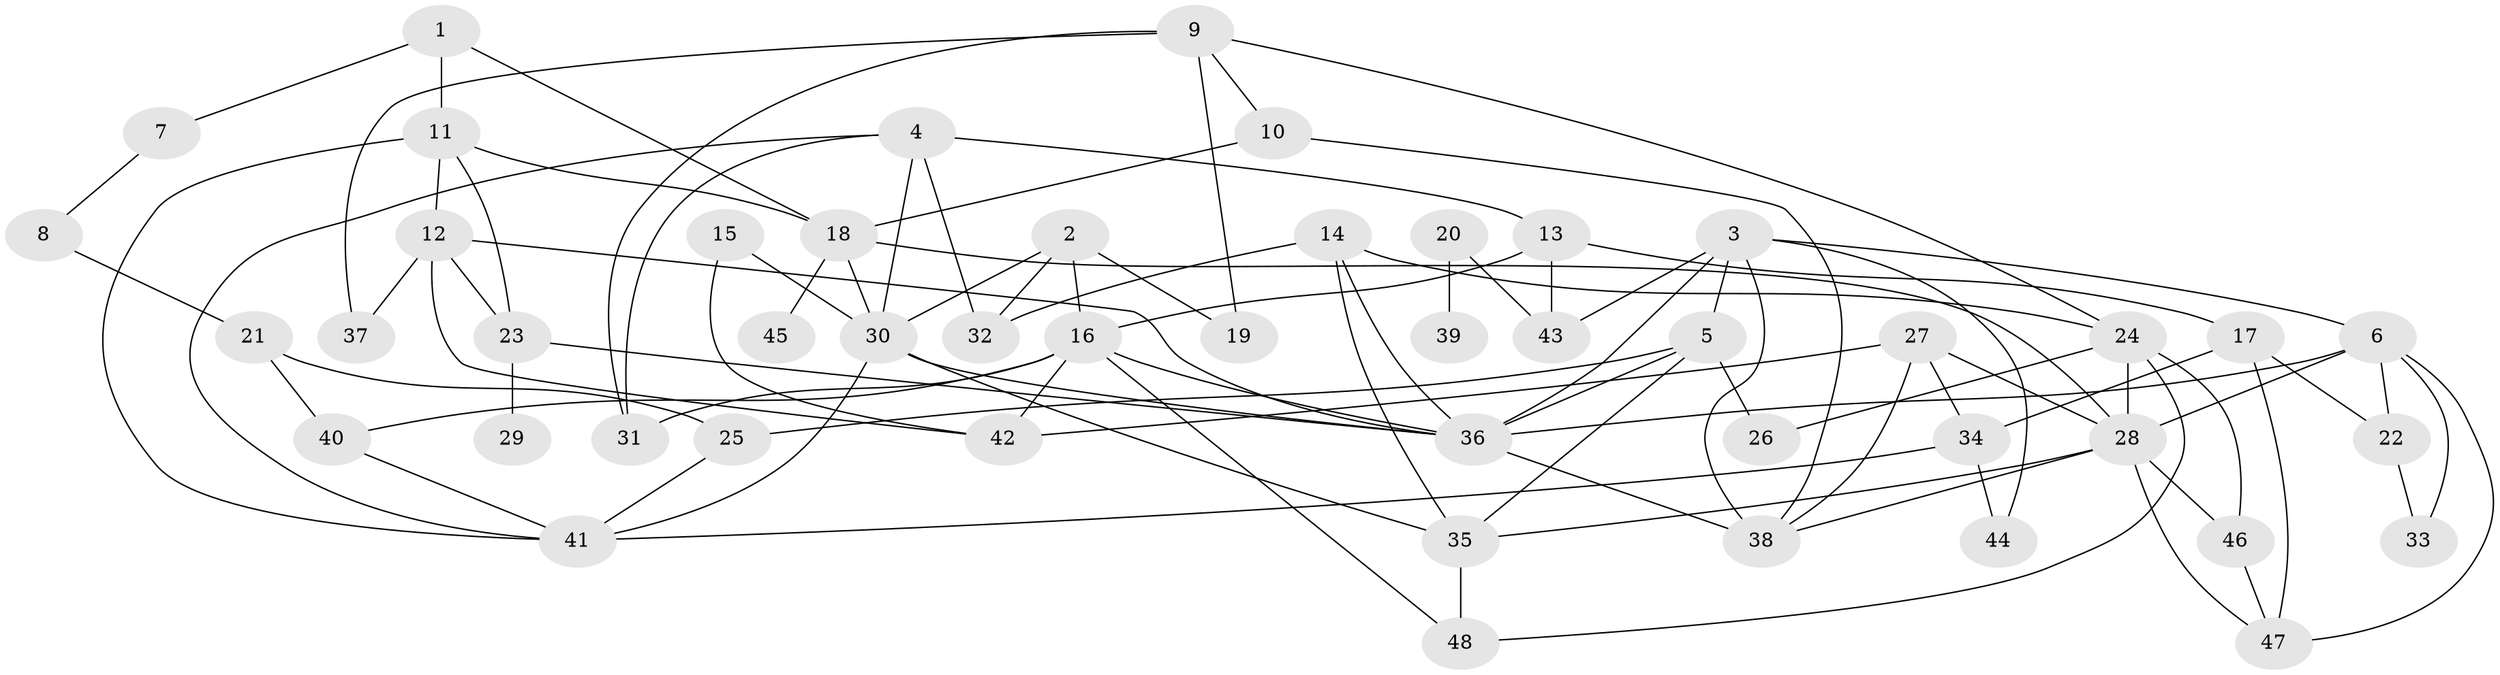 // original degree distribution, {3: 0.19491525423728814, 5: 0.05084745762711865, 7: 0.01694915254237288, 6: 0.06779661016949153, 4: 0.17796610169491525, 1: 0.2288135593220339, 2: 0.2627118644067797}
// Generated by graph-tools (version 1.1) at 2025/36/03/04/25 23:36:02]
// undirected, 48 vertices, 93 edges
graph export_dot {
  node [color=gray90,style=filled];
  1;
  2;
  3;
  4;
  5;
  6;
  7;
  8;
  9;
  10;
  11;
  12;
  13;
  14;
  15;
  16;
  17;
  18;
  19;
  20;
  21;
  22;
  23;
  24;
  25;
  26;
  27;
  28;
  29;
  30;
  31;
  32;
  33;
  34;
  35;
  36;
  37;
  38;
  39;
  40;
  41;
  42;
  43;
  44;
  45;
  46;
  47;
  48;
  1 -- 7 [weight=1.0];
  1 -- 11 [weight=1.0];
  1 -- 18 [weight=1.0];
  2 -- 16 [weight=1.0];
  2 -- 19 [weight=1.0];
  2 -- 30 [weight=1.0];
  2 -- 32 [weight=1.0];
  3 -- 5 [weight=1.0];
  3 -- 6 [weight=1.0];
  3 -- 36 [weight=1.0];
  3 -- 38 [weight=1.0];
  3 -- 43 [weight=1.0];
  3 -- 44 [weight=1.0];
  4 -- 13 [weight=1.0];
  4 -- 30 [weight=1.0];
  4 -- 31 [weight=1.0];
  4 -- 32 [weight=1.0];
  4 -- 41 [weight=1.0];
  5 -- 25 [weight=1.0];
  5 -- 26 [weight=1.0];
  5 -- 35 [weight=1.0];
  5 -- 36 [weight=1.0];
  6 -- 22 [weight=1.0];
  6 -- 28 [weight=1.0];
  6 -- 33 [weight=1.0];
  6 -- 36 [weight=1.0];
  6 -- 47 [weight=1.0];
  7 -- 8 [weight=1.0];
  8 -- 21 [weight=2.0];
  9 -- 10 [weight=1.0];
  9 -- 19 [weight=1.0];
  9 -- 24 [weight=1.0];
  9 -- 31 [weight=1.0];
  9 -- 37 [weight=1.0];
  10 -- 18 [weight=1.0];
  10 -- 38 [weight=1.0];
  11 -- 12 [weight=1.0];
  11 -- 18 [weight=1.0];
  11 -- 23 [weight=1.0];
  11 -- 41 [weight=1.0];
  12 -- 23 [weight=1.0];
  12 -- 36 [weight=1.0];
  12 -- 37 [weight=1.0];
  12 -- 42 [weight=1.0];
  13 -- 16 [weight=1.0];
  13 -- 17 [weight=1.0];
  13 -- 43 [weight=1.0];
  14 -- 24 [weight=1.0];
  14 -- 32 [weight=1.0];
  14 -- 35 [weight=1.0];
  14 -- 36 [weight=1.0];
  15 -- 30 [weight=1.0];
  15 -- 42 [weight=1.0];
  16 -- 31 [weight=1.0];
  16 -- 36 [weight=1.0];
  16 -- 40 [weight=1.0];
  16 -- 42 [weight=1.0];
  16 -- 48 [weight=1.0];
  17 -- 22 [weight=1.0];
  17 -- 34 [weight=1.0];
  17 -- 47 [weight=1.0];
  18 -- 28 [weight=1.0];
  18 -- 30 [weight=2.0];
  18 -- 45 [weight=1.0];
  20 -- 39 [weight=1.0];
  20 -- 43 [weight=1.0];
  21 -- 25 [weight=1.0];
  21 -- 40 [weight=2.0];
  22 -- 33 [weight=1.0];
  23 -- 29 [weight=1.0];
  23 -- 36 [weight=1.0];
  24 -- 26 [weight=1.0];
  24 -- 28 [weight=1.0];
  24 -- 46 [weight=1.0];
  24 -- 48 [weight=1.0];
  25 -- 41 [weight=1.0];
  27 -- 28 [weight=1.0];
  27 -- 34 [weight=1.0];
  27 -- 38 [weight=1.0];
  27 -- 42 [weight=1.0];
  28 -- 35 [weight=1.0];
  28 -- 38 [weight=1.0];
  28 -- 46 [weight=1.0];
  28 -- 47 [weight=1.0];
  30 -- 35 [weight=1.0];
  30 -- 36 [weight=1.0];
  30 -- 41 [weight=1.0];
  34 -- 41 [weight=1.0];
  34 -- 44 [weight=1.0];
  35 -- 48 [weight=1.0];
  36 -- 38 [weight=2.0];
  40 -- 41 [weight=1.0];
  46 -- 47 [weight=1.0];
}

